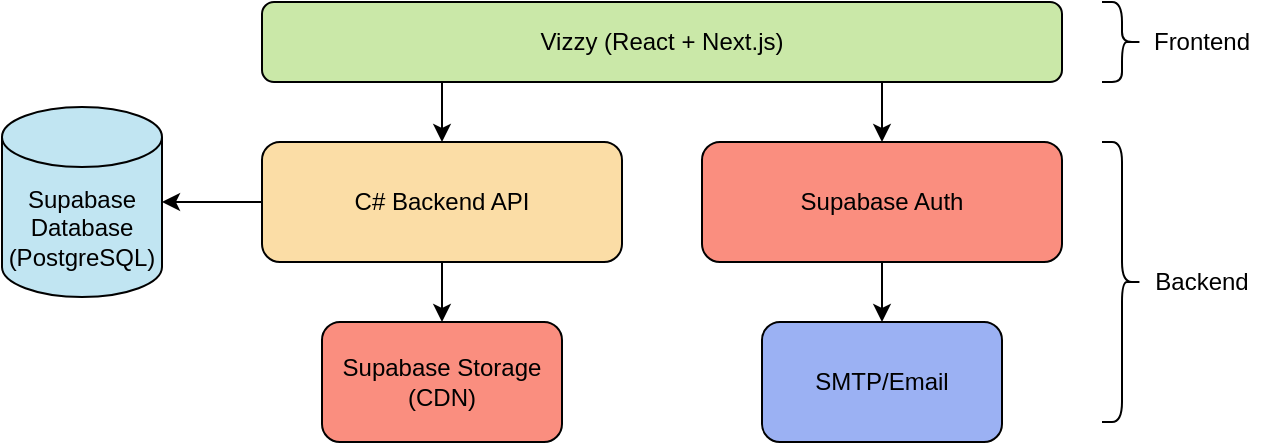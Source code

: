 <mxfile version="26.0.9">
  <diagram name="Page-1" id="ZtRXckprSfWWWMWI-0DX">
    <mxGraphModel dx="989" dy="610" grid="1" gridSize="10" guides="1" tooltips="1" connect="1" arrows="1" fold="1" page="1" pageScale="1" pageWidth="850" pageHeight="1100" math="0" shadow="0">
      <root>
        <mxCell id="0" />
        <mxCell id="1" parent="0" />
        <mxCell id="u3RBaRpEE6LbFSr3Mo1L-11" style="edgeStyle=orthogonalEdgeStyle;rounded=0;orthogonalLoop=1;jettySize=auto;html=1;exitX=0.225;exitY=0.96;exitDx=0;exitDy=0;exitPerimeter=0;" edge="1" parent="1" source="u3RBaRpEE6LbFSr3Mo1L-6" target="u3RBaRpEE6LbFSr3Mo1L-7">
          <mxGeometry relative="1" as="geometry" />
        </mxCell>
        <mxCell id="u3RBaRpEE6LbFSr3Mo1L-12" style="edgeStyle=orthogonalEdgeStyle;rounded=0;orthogonalLoop=1;jettySize=auto;html=1;exitX=0.775;exitY=0.998;exitDx=0;exitDy=0;exitPerimeter=0;" edge="1" parent="1" source="u3RBaRpEE6LbFSr3Mo1L-6" target="u3RBaRpEE6LbFSr3Mo1L-8">
          <mxGeometry relative="1" as="geometry" />
        </mxCell>
        <mxCell id="u3RBaRpEE6LbFSr3Mo1L-6" value="Vizzy (React + Next.js)" style="rounded=1;whiteSpace=wrap;html=1;fillColor=light-dark(#cae8a8, #ededed);" vertex="1" parent="1">
          <mxGeometry x="220" y="170" width="400" height="40" as="geometry" />
        </mxCell>
        <mxCell id="u3RBaRpEE6LbFSr3Mo1L-13" style="edgeStyle=orthogonalEdgeStyle;rounded=0;orthogonalLoop=1;jettySize=auto;html=1;entryX=0.5;entryY=0;entryDx=0;entryDy=0;" edge="1" parent="1" source="u3RBaRpEE6LbFSr3Mo1L-7" target="u3RBaRpEE6LbFSr3Mo1L-10">
          <mxGeometry relative="1" as="geometry" />
        </mxCell>
        <mxCell id="u3RBaRpEE6LbFSr3Mo1L-7" value="C# Backend API" style="rounded=1;whiteSpace=wrap;html=1;fillColor=light-dark(#fbdda6, #FEDBA7);fontColor=#000000;fillStyle=solid;" vertex="1" parent="1">
          <mxGeometry x="220" y="240" width="180" height="60" as="geometry" />
        </mxCell>
        <mxCell id="u3RBaRpEE6LbFSr3Mo1L-38" style="edgeStyle=orthogonalEdgeStyle;rounded=0;orthogonalLoop=1;jettySize=auto;html=1;" edge="1" parent="1" source="u3RBaRpEE6LbFSr3Mo1L-8" target="u3RBaRpEE6LbFSr3Mo1L-37">
          <mxGeometry relative="1" as="geometry" />
        </mxCell>
        <mxCell id="u3RBaRpEE6LbFSr3Mo1L-8" value="Supabase Auth" style="rounded=1;whiteSpace=wrap;html=1;fillColor=light-dark(#fa8e7f, #ededed);glass=0;shadow=0;" vertex="1" parent="1">
          <mxGeometry x="440" y="240" width="180" height="60" as="geometry" />
        </mxCell>
        <mxCell id="u3RBaRpEE6LbFSr3Mo1L-10" value="Supabase Storage (CDN)" style="rounded=1;whiteSpace=wrap;html=1;fillColor=light-dark(#fa8e7f, #ededed);" vertex="1" parent="1">
          <mxGeometry x="250" y="330" width="120" height="60" as="geometry" />
        </mxCell>
        <mxCell id="u3RBaRpEE6LbFSr3Mo1L-19" value="Supabase Database (PostgreSQL)" style="shape=cylinder3;whiteSpace=wrap;html=1;boundedLbl=1;backgroundOutline=1;size=15;fillColor=light-dark(#c1e5f2, #ededed);" vertex="1" parent="1">
          <mxGeometry x="90" y="222.5" width="80" height="95" as="geometry" />
        </mxCell>
        <mxCell id="u3RBaRpEE6LbFSr3Mo1L-22" style="edgeStyle=orthogonalEdgeStyle;rounded=0;orthogonalLoop=1;jettySize=auto;html=1;entryX=1;entryY=0.5;entryDx=0;entryDy=0;entryPerimeter=0;" edge="1" parent="1" source="u3RBaRpEE6LbFSr3Mo1L-7" target="u3RBaRpEE6LbFSr3Mo1L-19">
          <mxGeometry relative="1" as="geometry" />
        </mxCell>
        <mxCell id="u3RBaRpEE6LbFSr3Mo1L-27" value="Frontend" style="text;html=1;align=center;verticalAlign=middle;whiteSpace=wrap;rounded=0;" vertex="1" parent="1">
          <mxGeometry x="660" y="175" width="60" height="30" as="geometry" />
        </mxCell>
        <mxCell id="u3RBaRpEE6LbFSr3Mo1L-29" value="Backend" style="text;html=1;align=center;verticalAlign=middle;whiteSpace=wrap;rounded=0;" vertex="1" parent="1">
          <mxGeometry x="660" y="295" width="60" height="30" as="geometry" />
        </mxCell>
        <mxCell id="u3RBaRpEE6LbFSr3Mo1L-30" value="" style="shape=curlyBracket;whiteSpace=wrap;html=1;rounded=1;flipH=1;labelPosition=right;verticalLabelPosition=middle;align=left;verticalAlign=middle;" vertex="1" parent="1">
          <mxGeometry x="640" y="170" width="20" height="40" as="geometry" />
        </mxCell>
        <mxCell id="u3RBaRpEE6LbFSr3Mo1L-31" value="" style="shape=curlyBracket;whiteSpace=wrap;html=1;rounded=1;flipH=1;labelPosition=right;verticalLabelPosition=middle;align=left;verticalAlign=middle;" vertex="1" parent="1">
          <mxGeometry x="640" y="240" width="20" height="140" as="geometry" />
        </mxCell>
        <mxCell id="u3RBaRpEE6LbFSr3Mo1L-37" value="SMTP/Email" style="rounded=1;whiteSpace=wrap;html=1;fillColor=light-dark(#9bb1f3, #ededed);" vertex="1" parent="1">
          <mxGeometry x="470" y="330" width="120" height="60" as="geometry" />
        </mxCell>
      </root>
    </mxGraphModel>
  </diagram>
</mxfile>
